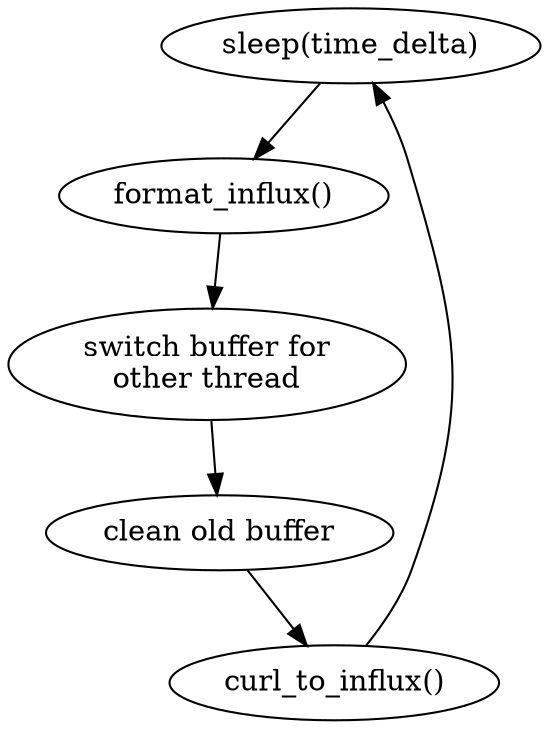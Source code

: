 digraph G {
    // TODO: Use sth more beautiful like tikz
    node [shape=ellipse];
    sleep [label="sleep(time_delta)"];
    format_influx [label="format_influx()"];
    switch_buf [label="switch buffer for\nother thread"];
    clean_old_buf [label="clean old buffer"];
    curl_to_influx [label="curl_to_influx()"];

    sleep -> format_influx -> switch_buf -> clean_old_buf -> curl_to_influx -> sleep;
}
